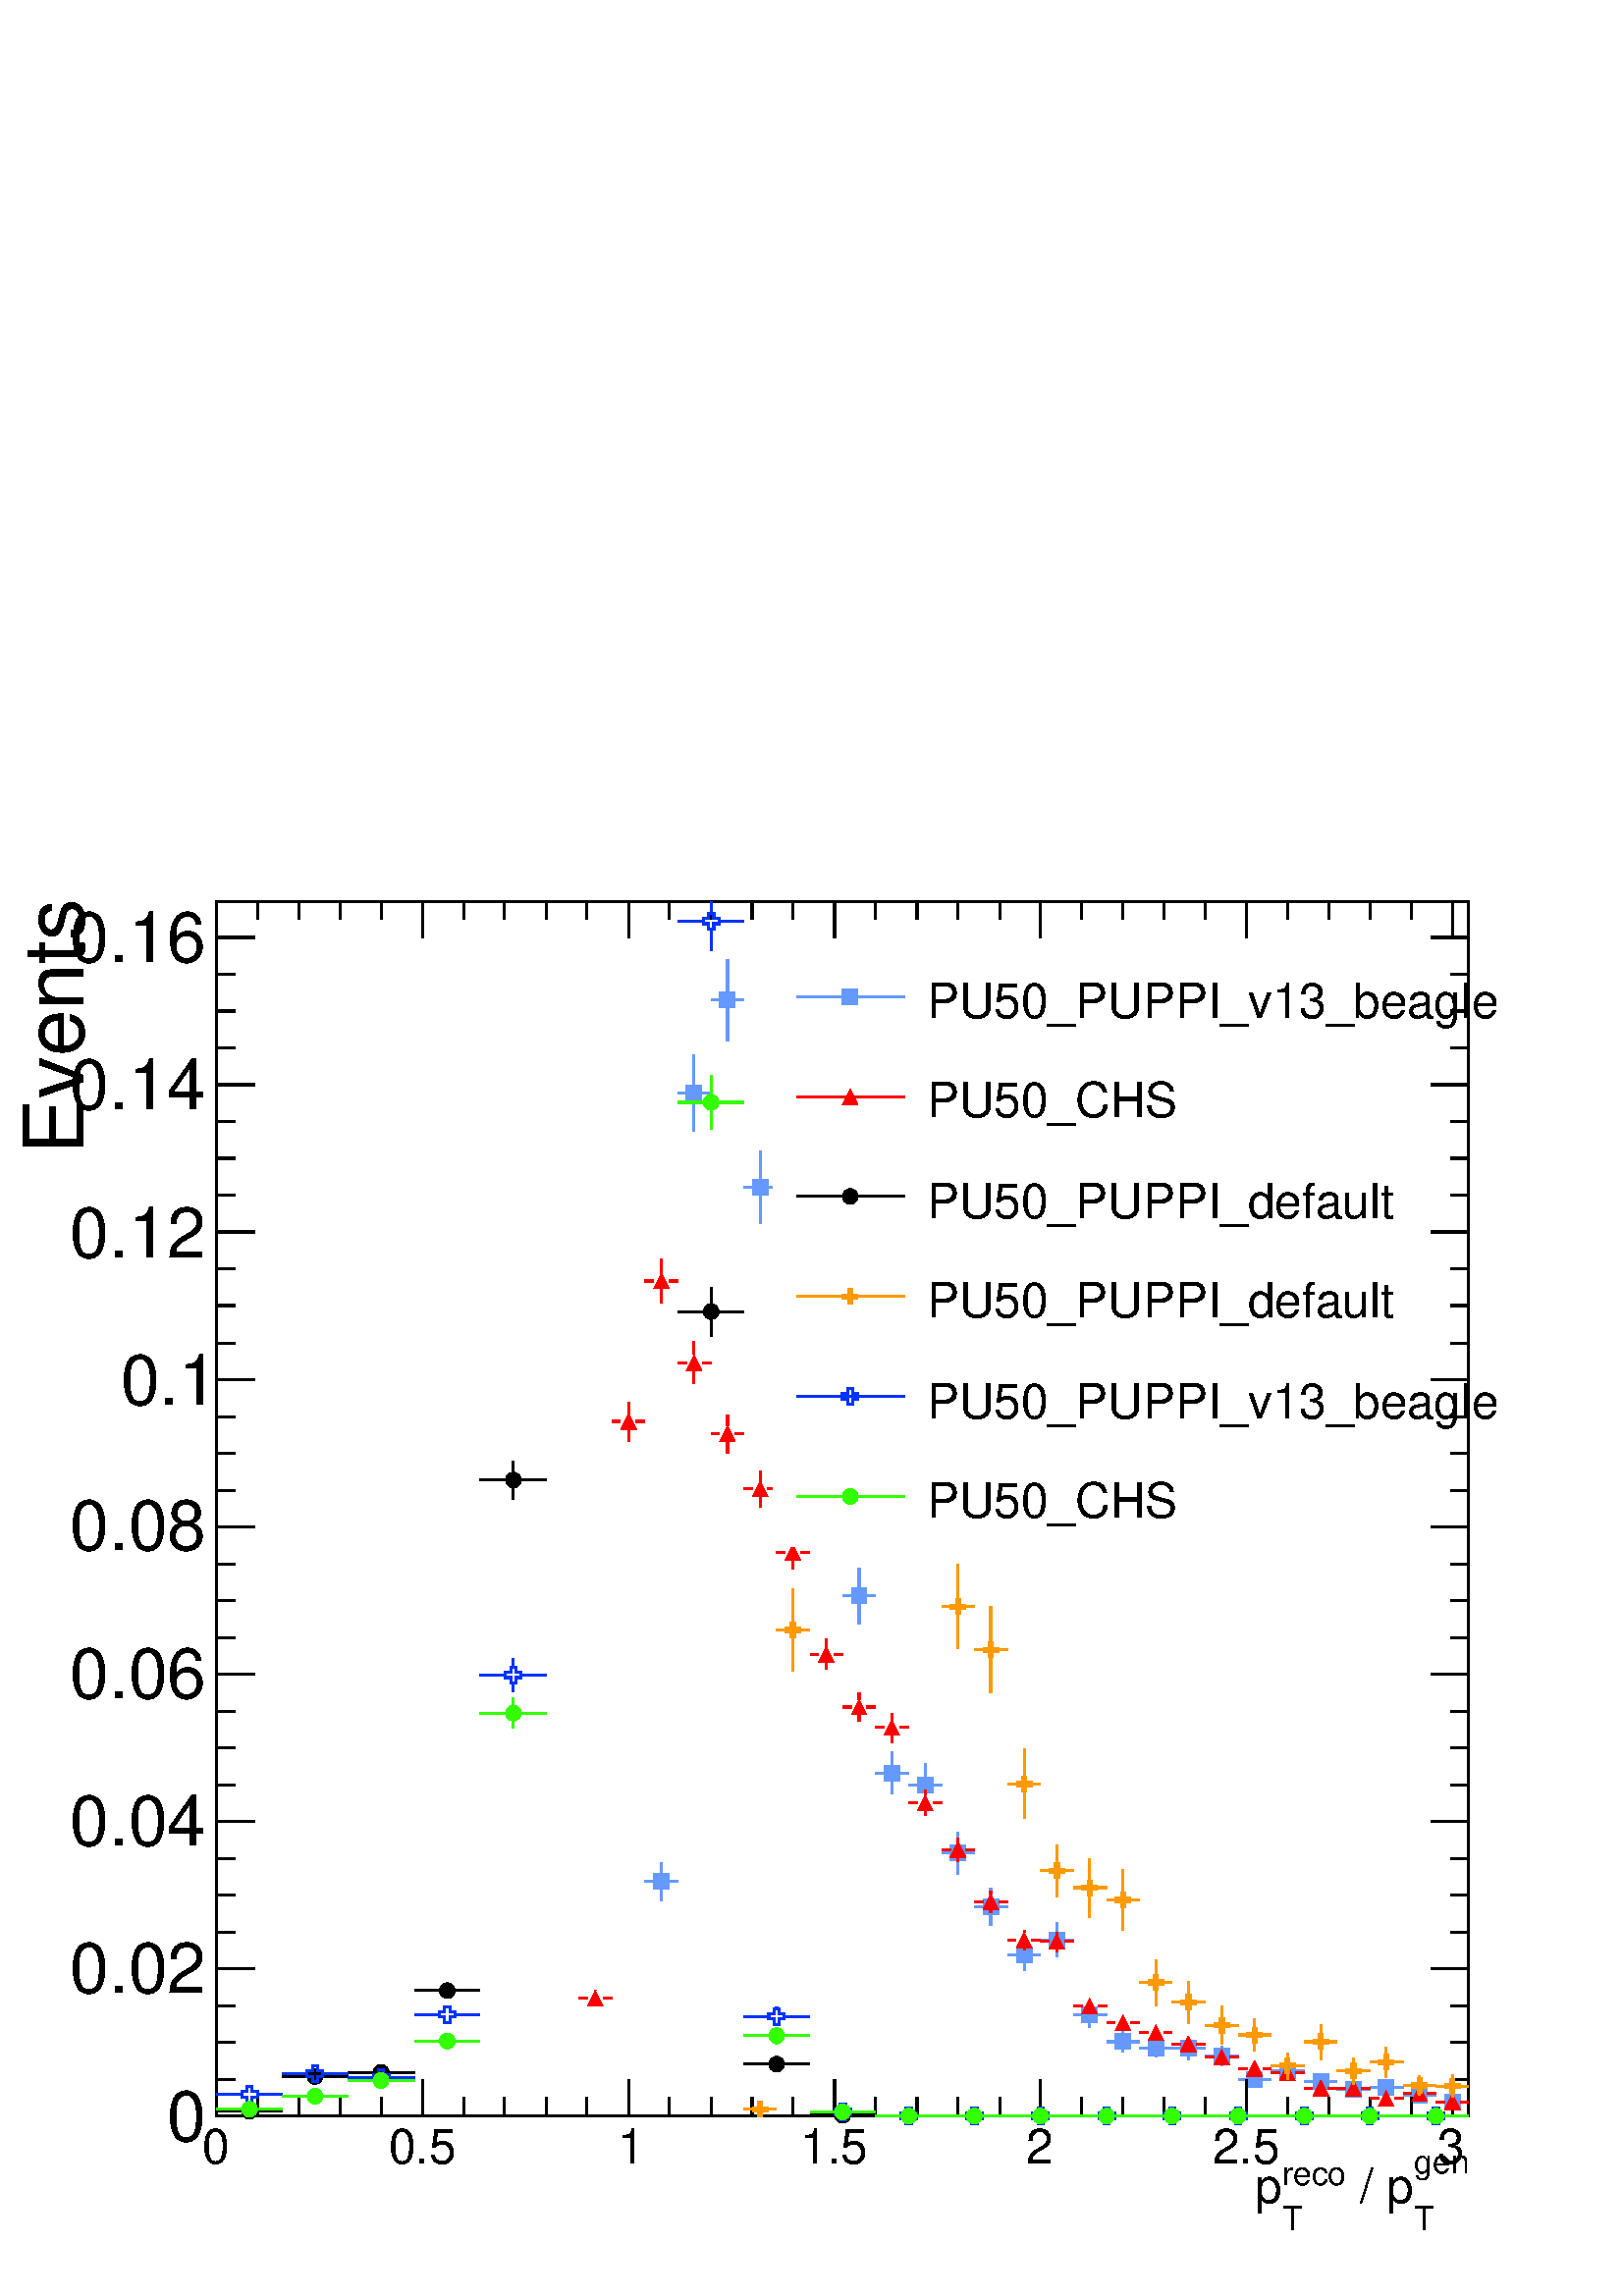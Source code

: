 %!PS-Adobe-2.0 EPSF-2.0
%%BoundingBox:  0 0 567 550
%%DocumentNeededResources: ProcSet (FontSetInit)
%%EndComments
%%BeginProlog
80 dict begin
/s {stroke} def /l {lineto} def /m {moveto} def /t {translate} def
/r {rotate} def /rl {roll}  def /R {repeat} def
/d {rlineto} def /rm {rmoveto} def /gr {grestore} def /f {eofill} def
/c {setrgbcolor} def /black {0 setgray} def /sd {setdash} def
/cl {closepath} def /sf {scalefont setfont} def /lw {setlinewidth} def
/box {m dup 0 exch d exch 0 d 0 exch neg d cl} def
/NC{systemdict begin initclip end}def/C{NC box clip newpath}def
/bl {box s} def /bf {gsave box gsave f grestore 1 lw [] 0 sd s grestore} def /Y { 0 exch d} def /X { 0 d} def 
/K {{pop pop 0 moveto} exch kshow} bind def
/ita {/ang 15 def gsave [1 0 ang dup sin exch cos div 1 0 0] concat} def 
/mp {newpath /y exch def /x exch def} def
/side {[w .77 mul w .23 mul] .385 w mul sd w 0 l currentpoint t -144 r} def
/mr {mp x y w2 0 360 arc} def /m24 {mr s} def /m20 {mr f} def
/mb {mp x y w2 add m w2 neg 0 d 0 w neg d w 0 d 0 w d cl} def
/mt {mp x y w2 add m w2 neg w neg d w 0 d cl} def
/w4 {w 4 div} def
/w6 {w 6 div} def
/w8 {w 8 div} def
/m21 {mb f} def /m25 {mb s} def /m22 {mt f} def /m26{mt s} def
/m23 {mp x y w2 sub m w2 w d w neg 0 d cl f} def
/m27 {mp x y w2 add m w3 neg w2 neg d w3 w2 neg d w3 w2 d cl s} def
/m28 {mp x w2 sub y w2 sub w3 add m w3 0 d  0 w3 neg d w3 0 d 0 w3 d w3 0 d  0 w3 d w3 neg 0 d 0 w3 d w3 neg 0 d 0 w3 neg d w3 neg 0 d cl s } def
/m29 {mp gsave x w2 sub y w2 add w3 sub m currentpoint t 4 {side} repeat cl fill gr} def
/m30 {mp gsave x w2 sub y w2 add w3 sub m currentpoint t 4 {side} repeat cl s gr} def
/m31 {mp x y w2 sub m 0 w d x w2 sub y m w 0 d x w2 sub y w2 add m w w neg d x w2 sub y w2 sub m w w d s} def
/m32 {mp x y w2 sub m w2 w d w neg 0 d cl s} def
/m33 {mp x y w2 add m w3 neg w2 neg d w3 w2 neg d w3 w2 d cl f} def
/m34 {mp x w2 sub y w2 sub w3 add m w3 0 d  0 w3 neg d w3 0 d 0 w3 d w3 0 d  0 w3 d w3 neg 0 d 0 w3 d w3 neg 0 d 0 w3 neg d w3 neg 0 d cl f } def
/m35 {mp x y w2 add m w2 neg w2 neg d w2 w2 neg d w2 w2 d w2 neg w2 d x y w2 sub m 0 w d x w2 sub y m w 0 d s} def
/m36 {mb x w2 sub y w2 add m w w neg d x w2 sub y w2 sub m w w d s} def
/m37 {mp x y m w4 neg w2 d w4 neg w2 neg d w2 0 d  w4 neg w2 neg d w2 0 d w4 neg w2 d w2 0 d w4 neg w2 d w4 neg w2 neg d cl s} def
/m38 {mp x w4 sub y w2 add m w4 neg w4 neg d 0 w2 neg d w4 w4 neg d w2 0 d w4 w4 d 0 w2 d w4 neg w4 d w2 neg 0 d x y w2 sub m 0 w d x w2 sub y m w 0 d cl s} def
/m39 {mp x y m w4 neg w2 d w4 neg w2 neg d w2 0 d  w4 neg w2 neg d w2 0 d w4 neg w2 d w2 0 d w4 neg w2 d w4 neg w2 neg d cl f} def
/m40 {mp x y m w4 w2 d w4 w4 neg d w2 neg w4 neg d w2 w4 neg d w4 neg w4 neg d w4 neg w2 d w4 neg w2 neg d w4 neg w4 d w2 w4 d w2 neg w4 d w4 w4 d w4 w2 neg d cl s} def
/m41 {mp x y m w4 w2 d w4 w4 neg d w2 neg w4 neg d w2 w4 neg d w4 neg w4 neg d w4 neg w2 d w4 neg w2 neg d w4 neg w4 d w2 w4 d w2 neg w4 d w4 w4 d w4 w2 neg d cl f} def
/m42 {mp x y w2 add m w8 neg w2 -3 4 div mul d w2 -3 4 div mul w8 neg d w2 3 4 div mul w8 neg d w8 w2 -3 4 div mul d w8 w2 3 4 div mul d w2 3 4 div mul w8 d w2 -3 4 div mul w8 d w8 neg w2 3 4 div mul d cl s} def
/m43 {mp x y w2 add m w8 neg w2 -3 4 div mul d w2 -3 4 div mul w8 neg d w2 3 4 div mul w8 neg d w8 w2 -3 4 div mul d w8 w2 3 4 div mul d w2 3 4 div mul w8 d w2 -3 4 div mul w8 d w8 neg w2 3 4 div mul d cl f} def
/m44 {mp x y m w6 neg w2 d w2 2 3 div mul 0 d w6 neg w2 neg d w2 w6 d 0 w2 -2 3 div mul d w2 neg w6 d w6 w2 neg d w2 -2 3 div mul 0 d w6 w2 d w2 neg w6 neg d 0 w2 2 3 div mul d w2 w6 neg d cl s} def
/m45 {mp x y m w6 neg w2 d w2 2 3 div mul 0 d w6 neg w2 neg d w2 w6 d 0 w2 -2 3 div mul d w2 neg w6 d w6 w2 neg d w2 -2 3 div mul 0 d w6 w2 d w2 neg w6 neg d 0 w2 2 3 div mul d w2 w6 neg d cl f} def
/m46 {mp x y w4 add m w4 neg w4 d w4 neg w4 neg d  w4 w4 neg d w4 neg w4 neg d w4 w4 neg d w4 w4 d w4 w4 neg d w4 w4 d w4 neg w4 d w4 w4 d w4 neg w4 d w4 neg w4 neg d cl s} def
/m47 {mp x y w4 add m w4 neg w4 d w4 neg w4 neg d w4 w4 neg d w4 neg w4 neg d  w4 w4 neg d w4 w4 d w4 w4 neg d w4 w4 d w4 neg w4 d w4 w4 d w4 neg w4 d w4 neg w4 neg d cl f} def
/m48 {mp x y w4 add m w4 neg w4 d w4 neg w4 neg d w4 w4 neg d  w4 neg w4 neg d w4 w4 neg d w4 w4 d w4 w4 neg d w4 w4 d w4 neg w4 d w4 w4 d w4 neg w4 d w4 neg w4 neg d  w4 w4 neg d w4 neg w4 neg d w4 neg w4 d w4 w4 d cl f} def
/m49 {mp x w2 sub w3 add y w2 sub w3 add m  0 w3 neg d w3 0 d 0 w3 d w3 0 d 0 w3 d w3 neg 0 d 0 w3 d w3 neg 0 d 0 w3 neg d w3 neg 0 d 0 w3 neg d w3 0 d 0 w3 d w3 0 d 0 w3 neg d w3 neg 0 d cl f } def
/m2 {mp x y w2 sub m 0 w d x w2 sub y m w 0 d s} def
/m5 {mp x w2 sub y w2 sub m w w d x w2 sub y w2 add m w w neg d s} def
%%IncludeResource: ProcSet (FontSetInit)
%%IncludeResource: font Times-Roman
%%IncludeResource: font Times-Italic
%%IncludeResource: font Times-Bold
%%IncludeResource: font Times-BoldItalic
%%IncludeResource: font Helvetica
%%IncludeResource: font Helvetica-Oblique
%%IncludeResource: font Helvetica-Bold
%%IncludeResource: font Helvetica-BoldOblique
%%IncludeResource: font Courier
%%IncludeResource: font Courier-Oblique
%%IncludeResource: font Courier-Bold
%%IncludeResource: font Courier-BoldOblique
%%IncludeResource: font Symbol
%%IncludeResource: font ZapfDingbats
/reEncode {exch findfont dup length dict begin {1 index /FID eq  {pop pop} {def} ifelse } forall /Encoding exch def currentdict end dup /FontName get exch definefont pop } def [/Times-Bold /Times-Italic /Times-BoldItalic /Helvetica /Helvetica-Oblique
 /Helvetica-Bold /Helvetica-BoldOblique /Courier /Courier-Oblique /Courier-Bold /Courier-BoldOblique /Times-Roman /AvantGarde-Book /AvantGarde-BookOblique /AvantGarde-Demi /AvantGarde-DemiOblique /Bookman-Demi /Bookman-DemiItalic /Bookman-Light
 /Bookman-LightItalic /Helvetica-Narrow /Helvetica-Narrow-Bold /Helvetica-Narrow-BoldOblique /Helvetica-Narrow-Oblique /NewCenturySchlbk-Roman /NewCenturySchlbk-Bold /NewCenturySchlbk-BoldItalic /NewCenturySchlbk-Italic /Palatino-Bold
 /Palatino-BoldItalic /Palatino-Italic /Palatino-Roman ] {ISOLatin1Encoding reEncode } forall
%%EndProlog
%%BeginSetup
%%EndSetup
newpath  gsave  .25 .25 scale  gsave  0 0 t black[  ] 0 sd 3 lw 1 1 1 c 2268 2199 0 0 bf black 1 1 1 c black 1837 1781 317 264 bl 1837 1781 317 264 bl 0.4 0.6 1 c 1 1 1 c 0.4 0.6 1 c 970 580 m 17 Y s 970 620 m 16 Y s 946 608 m 13 X s 981 608 m 13 X s
 /w 23 def /w2 {w 2 div} def /w3 {w 3 div} def 970 608 m21 1018 1708 m 45 Y s 1018 1776 m 45 Y s 994 1765 m 13 X s 1030 1765 m 13 X s 1018 1765 m21 1067 1841 m 49 Y s 1067 1912 m 49 Y s 1043 1901 m 12 X s 1078 1901 m 13 X s 1067 1901 m21 1115 1573 m
 42 Y s 1115 1638 m 42 Y s 1091 1627 m 13 X s 1126 1627 m 13 X s 1115 1627 m21 1163 1323 m 37 Y s 1163 1383 m 38 Y s 1139 1372 m 13 X s 1175 1372 m 13 X s 1163 1372 m21 1212 1134 m 34 Y s 1212 1191 m 33 Y s 1188 1179 m 12 X s 1223 1179 m 13 X s 1212
 1179 m21 1260 986 m 30 Y s 1260 1039 m 29 Y s 1236 1027 m 13 X s 1271 1027 m 13 X s 1260 1027 m21 1308 736 m 20 Y s 1308 779 m 20 Y s 1284 767 m 13 X s 1320 767 m 13 X s 1308 767 m21 1357 718 m 20 Y s 1357 761 m 20 Y s 1333 750 m 12 X s 1368 750 m
 13 X s 1357 750 m21 1405 619 m 19 Y s 1405 661 m 19 Y s 1381 650 m 13 X s 1416 650 m 13 X s 1405 650 m21 1453 544 m 15 Y s 1453 582 m 16 Y s 1429 571 m 13 X s 1465 571 m 13 X s 1453 571 m21 1502 478 m 11 Y s 1502 512 m 11 Y s 1478 500 m 12 X s 1513
 500 m 13 X s 1502 500 m21 1550 497 m 14 Y s 1550 534 m 14 Y s 1526 522 m 13 X s 1561 522 m 13 X s 1550 522 m21 1598 394 m 7 Y s 1598 424 m 7 Y s 1574 412 m 13 X s 1610 412 m 13 X s 1598 412 m21 1647 358 m 4 Y s 1647 385 m 4 Y s 1623 373 m 12 X s
 1658 373 m 13 X s 1647 373 m21 1695 350 m 3 Y s 1695 376 m 2 Y s 1671 364 m 13 X s 1707 364 m 12 X s 1695 364 m21 1743 347 m 5 Y s 1743 375 m 5 Y s 1719 364 m 13 X s 1755 364 m 13 X s 1743 364 m21 1792 338 m 3 Y s 1792 364 m 3 Y s 1768 352 m 12 X s
 1803 352 m 13 X s 1792 352 m21 1816 317 m 13 X s 1852 317 m 12 X s 1840 317 m21 1888 317 m 2 Y s 1888 342 m 2 Y s 1864 331 m 13 X s 1900 331 m 13 X s 1888 331 m21 1913 314 m 12 X s 1948 314 m 13 X s 1937 314 m21 1961 303 m 13 X s 1997 303 m 12 X s
 1985 303 m21 2009 306 m 13 X s 2045 306 m 13 X s 2033 306 m21 2058 295 m 12 X s 2093 295 m 13 X s 2082 295 m21 2106 285 m 13 X s 2142 285 m 12 X s 2130 285 m21 black 317 264 m 1837 X s 317 317 m -53 Y s 378 291 m -27 Y s 438 291 m -27 Y s 499 291 m
 -27 Y s 559 291 m -27 Y s 620 317 m -53 Y s 680 291 m -27 Y s 740 291 m -27 Y s 801 291 m -27 Y s 861 291 m -27 Y s 922 317 m -53 Y s 982 291 m -27 Y s 1043 291 m -27 Y s 1103 291 m -27 Y s 1163 291 m -27 Y s 1224 317 m -53 Y s 1284 291 m -27 Y s
 1345 291 m -27 Y s 1405 291 m -27 Y s 1466 291 m -27 Y s 1526 317 m -53 Y s 1586 291 m -27 Y s 1647 291 m -27 Y s 1707 291 m -27 Y s 1768 291 m -27 Y s 1828 317 m -53 Y s 1888 291 m -27 Y s 1949 291 m -27 Y s 2009 291 m -27 Y s 2070 291 m -27 Y s
 2130 317 m -53 Y s 2130 317 m -53 Y s
 gsave  2268 2199 0 0 C 296.285 193.725 t 0 r /Helvetica findfont 71.222 sf 0 0 m (0) show NC gr 
 gsave  2268 2199 0 0 C 569.778 193.725 t 0 r /Helvetica findfont 71.222 sf 0 0 m (0.5) show NC gr 
 gsave  2268 2199 0 0 C 905.947 193.725 t 0 r /Helvetica findfont 71.222 sf 0 0 m (1) show NC gr 
 gsave  2268 2199 0 0 C 1173.74 193.725 t 0 r /Helvetica findfont 71.222 sf 0 0 m (1.5) show NC gr 
 gsave  2268 2199 0 0 C 1504.21 193.725 t 0 r /Helvetica findfont 71.222 sf 0 0 m (2) show NC gr 
 gsave  2268 2199 0 0 C 1777.71 193.725 t 0 r /Helvetica findfont 71.222 sf 0 0 m (2.5) show NC gr 
 gsave  2268 2199 0 0 C 2108.18 193.725 t 0 r /Helvetica findfont 71.222 sf 0 0 m (3) show NC gr 
 gsave  2268 2199 0 0 C 2073.99 179.48 t 0 r /Helvetica findfont 48.431 sf 0 0 m (gen) show NC gr 
 gsave  2268 2199 0 0 C 2073.99 96.862 t 0 r /Helvetica findfont 48.431 sf 0 0 m (T) show NC gr 
 gsave  2268 2199 0 0 C 1974.28 136.747 t 0 r /Helvetica findfont 71.222 sf 0 0 m ( / p) show NC gr 
 gsave  2268 2199 0 0 C 1880.27 162.387 t 0 r /Helvetica findfont 48.431 sf 0 0 m (reco) show NC gr 
 gsave  2268 2199 0 0 C 1880.27 96.862 t 0 r /Helvetica findfont 48.431 sf 0 0 m (T) show NC gr 
 gsave  2268 2199 0 0 C 1840.38 136.747 t 0 r /Helvetica findfont 71.222 sf 0 0 m (p) show NC gr  317 2045 m 1837 X s 317 1992 m 53 Y s 378 2019 m 26 Y s 438 2019 m 26 Y s 499 2019 m 26 Y s 559 2019 m 26 Y s 620 1992 m 53 Y s 680 2019 m 26 Y s 740
 2019 m 26 Y s 801 2019 m 26 Y s 861 2019 m 26 Y s 922 1992 m 53 Y s 982 2019 m 26 Y s 1043 2019 m 26 Y s 1103 2019 m 26 Y s 1163 2019 m 26 Y s 1224 1992 m 53 Y s 1284 2019 m 26 Y s 1345 2019 m 26 Y s 1405 2019 m 26 Y s 1466 2019 m 26 Y s 1526 1992 m
 53 Y s 1586 2019 m 26 Y s 1647 2019 m 26 Y s 1707 2019 m 26 Y s 1768 2019 m 26 Y s 1828 1992 m 53 Y s 1888 2019 m 26 Y s 1949 2019 m 26 Y s 2009 2019 m 26 Y s 2070 2019 m 26 Y s 2130 1992 m 53 Y s 2130 1992 m 53 Y s 317 264 m 1781 Y s 373 264 m -56
 X s 345 318 m -28 X s 345 372 m -28 X s 345 426 m -28 X s 373 480 m -56 X s 345 534 m -28 X s 345 588 m -28 X s 345 642 m -28 X s 373 696 m -56 X s 345 750 m -28 X s 345 804 m -28 X s 345 858 m -28 X s 373 912 m -56 X s 345 966 m -28 X s 345 1020 m
 -28 X s 345 1074 m -28 X s 373 1128 m -56 X s 345 1182 m -28 X s 345 1236 m -28 X s 345 1290 m -28 X s 373 1344 m -56 X s 345 1398 m -28 X s 345 1453 m -28 X s 345 1507 m -28 X s 373 1561 m -56 X s 345 1615 m -28 X s 345 1669 m -28 X s 345 1723 m
 -28 X s 373 1777 m -56 X s 345 1831 m -28 X s 345 1885 m -28 X s 345 1939 m -28 X s 373 1993 m -56 X s 373 1993 m -56 X s
 gsave  2268 2199 0 0 C 245.005 227.911 t 0 r /Helvetica findfont 102.56 sf 0 0 m (0) show NC gr 
 gsave  2268 2199 0 0 C 102.56 444.427 t 0 r /Helvetica findfont 102.56 sf 0 0 m (0.02) show NC gr 
 gsave  2268 2199 0 0 C 102.56 660.943 t 0 r /Helvetica findfont 102.56 sf 0 0 m (0.04) show NC gr 
 gsave  2268 2199 0 0 C 102.56 877.458 t 0 r /Helvetica findfont 102.56 sf 0 0 m (0.06) show NC gr 
 gsave  2268 2199 0 0 C 102.56 1093.97 t 0 r /Helvetica findfont 102.56 sf 0 0 m (0.08) show NC gr 
 gsave  2268 2199 0 0 C 176.631 1307.64 t 0 r /Helvetica findfont 102.56 sf 0 0 m (0.1) show NC gr 
 gsave  2268 2199 0 0 C 102.56 1524.16 t 0 r /Helvetica findfont 102.56 sf 0 0 m (0.12) show NC gr 
 gsave  2268 2199 0 0 C 102.56 1740.67 t 0 r /Helvetica findfont 102.56 sf 0 0 m (0.14) show NC gr 
 gsave  2268 2199 0 0 C 102.56 1957.19 t 0 r /Helvetica findfont 102.56 sf 0 0 m (0.16) show NC gr 
 gsave  2268 2199 0 0 C 122.502 1675.15 t 90 r /Helvetica findfont 122.502 sf 0 0 m (Events) show NC gr  2154 264 m 1781 Y s 2099 264 m 55 X s 2127 318 m 27 X s 2127 372 m 27 X s 2127 426 m 27 X s 2099 480 m 55 X s 2127 534 m 27 X s 2127 588 m 27 X s
 2127 642 m 27 X s 2099 696 m 55 X s 2127 750 m 27 X s 2127 804 m 27 X s 2127 858 m 27 X s 2099 912 m 55 X s 2127 966 m 27 X s 2127 1020 m 27 X s 2127 1074 m 27 X s 2099 1128 m 55 X s 2127 1182 m 27 X s 2127 1236 m 27 X s 2127 1290 m 27 X s 2099 1344
 m 55 X s 2127 1398 m 27 X s 2127 1453 m 27 X s 2127 1507 m 27 X s 2099 1561 m 55 X s 2127 1615 m 27 X s 2127 1669 m 27 X s 2127 1723 m 27 X s 2099 1777 m 55 X s 2127 1831 m 27 X s 2127 1885 m 27 X s 2127 1939 m 27 X s 2099 1993 m 55 X s 2099 1993 m
 55 X s 1 0 0 c 1 1 1 c 1 0 0 c 873 425 m s 873 448 m 1 Y s 849 437 m 13 X s 885 437 m 13 X s 873 437 m22 922 1254 m 17 Y s 922 1294 m 17 Y s 898 1283 m 12 X s 933 1283 m 13 X s 922 1283 m22 970 1457 m 21 Y s 970 1500 m 21 Y s 946 1489 m 13 X s 981
 1489 m 13 X s 970 1489 m22 1018 1339 m 19 Y s 1018 1381 m 19 Y s 994 1369 m 13 X s 1030 1369 m 13 X s 1018 1369 m22 1067 1236 m 17 Y s 1067 1276 m 17 Y s 1043 1265 m 12 X s 1078 1265 m 13 X s 1067 1265 m22 1115 1157 m 15 Y s 1115 1195 m 16 Y s 1091
 1184 m 13 X s 1126 1184 m 13 X s 1115 1184 m22 1163 1066 m 14 Y s 1163 1103 m 14 Y s 1139 1091 m 13 X s 1175 1091 m 13 X s 1163 1091 m22 1212 919 m 11 Y s 1212 953 m 11 Y s 1188 941 m 12 X s 1223 941 m 13 X s 1212 941 m22 1260 843 m 9 Y s 1260 875 m
 10 Y s 1236 864 m 13 X s 1271 864 m 13 X s 1260 864 m22 1308 812 m 10 Y s 1308 845 m 10 Y s 1284 834 m 13 X s 1320 834 m 13 X s 1308 834 m22 1357 705 m 7 Y s 1357 735 m 7 Y s 1333 723 m 12 X s 1368 723 m 13 X s 1357 723 m22 1405 637 m 6 Y s 1405 666
 m 6 Y s 1381 655 m 13 X s 1416 655 m 13 X s 1405 655 m22 1453 562 m 5 Y s 1453 589 m 5 Y s 1429 578 m 13 X s 1465 578 m 13 X s 1453 578 m22 1502 508 m 3 Y s 1502 534 m 3 Y s 1478 522 m 12 X s 1513 522 m 13 X s 1502 522 m22 1550 505 m 3 Y s 1550 531
 m 3 Y s 1526 520 m 13 X s 1561 520 m 13 X s 1550 520 m22 1574 425 m 13 X s 1610 425 m 13 X s 1598 425 m22 1623 401 m 12 X s 1658 401 m 13 X s 1647 401 m22 1671 386 m 13 X s 1707 386 m 12 X s 1695 386 m22 1719 370 m 13 X s 1755 370 m 13 X s 1743 370
 m22 1768 350 m 12 X s 1803 350 m 13 X s 1792 350 m22 1816 334 m 13 X s 1852 334 m 12 X s 1840 334 m22 1864 328 m 13 X s 1900 328 m 13 X s 1888 328 m22 1913 305 m 12 X s 1948 305 m 13 X s 1937 305 m22 1961 304 m 13 X s 1997 304 m 12 X s 1985 304 m22
 2009 290 m 13 X s 2045 290 m 13 X s 2033 290 m22 2058 297 m 12 X s 2093 297 m 13 X s 2082 297 m22 2106 285 m 13 X s 2142 285 m 12 X s 2130 285 m22 black 1 1 1 c black 317 271 m 37 X s 377 271 m 37 X s 366 271 m20 414 322 m 37 X s 474 322 m 37 X s
 462 322 m20 511 328 m 37 X s 571 328 m 37 X s 559 328 m20 656 437 m s 656 460 m s 608 448 m 36 X s 667 448 m 37 X s 656 448 m20 753 1168 m 17 Y s 753 1208 m 17 Y s 704 1197 m 37 X s 764 1197 m 37 X s 753 1197 m20 1043 1408 m 24 Y s 1043 1455 m 24 Y
 s 994 1444 m 37 X s 1054 1444 m 37 X s 1043 1444 m20 1091 340 m 37 X s 1151 340 m 37 X s 1139 340 m20 1188 265 m 37 X s 1247 265 m 37 X s 1236 265 m20 1284 264 m 37 X s 1344 264 m 37 X s 1333 264 m20 1381 264 m 37 X s 1441 264 m 37 X s 1429 264 m20
 1478 264 m 37 X s 1537 264 m 37 X s 1526 264 m20 1574 264 m 37 X s 1634 264 m 37 X s 1623 264 m20 1671 264 m 37 X s 1731 264 m 37 X s 1719 264 m20 1768 264 m 37 X s 1827 264 m 37 X s 1816 264 m20 1864 264 m 37 X s 1924 264 m 37 X s 1913 264 m20 1961
 264 m 37 X s 2021 264 m 37 X s 2009 264 m20 2058 264 m 37 X s 2117 264 m 37 X s 2106 264 m20 1 0.6 0 c 1 1 1 c 1 0.6 0 c 1091 274 m 13 X s 1126 274 m 13 X s 1115 274 m34 1163 916 m 50 Y s 1163 988 m 50 Y s 1139 977 m 13 X s 1175 977 m 13 X s 1163
 977 m34 1308 1428 m 69 Y s 1308 1520 m 68 Y s 1284 1508 m 13 X s 1320 1508 m 13 X s 1308 1508 m34 1357 1161 m 59 Y s 1357 1242 m 59 Y s 1333 1231 m 12 X s 1368 1231 m 13 X s 1357 1231 m34 1405 949 m 51 Y s 1405 1023 m 51 Y s 1381 1011 m 13 X s 1416
 1011 m 13 X s 1405 1011 m34 1453 885 m 52 Y s 1453 960 m 52 Y s 1429 948 m 13 X s 1465 948 m 13 X s 1453 948 m34 1502 700 m 40 Y s 1502 763 m 40 Y s 1478 751 m 12 X s 1513 751 m 13 X s 1502 751 m34 1550 585 m 27 Y s 1550 635 m 27 Y s 1526 624 m 13 X
 s 1561 624 m 13 X s 1550 624 m34 1598 555 m 32 Y s 1598 610 m 32 Y s 1574 599 m 13 X s 1610 599 m 13 X s 1598 599 m34 1647 536 m 34 Y s 1647 592 m 34 Y s 1623 581 m 12 X s 1658 581 m 13 X s 1647 581 m34 1695 426 m 22 Y s 1695 471 m 22 Y s 1671 460 m
 13 X s 1707 460 m 12 X s 1695 460 m34 1743 400 m 20 Y s 1743 443 m 19 Y s 1719 431 m 13 X s 1755 431 m 13 X s 1743 431 m34 1792 369 m 17 Y s 1792 408 m 17 Y s 1768 397 m 12 X s 1803 397 m 13 X s 1792 397 m34 1840 359 m 13 Y s 1840 395 m 12 Y s 1816
 383 m 13 X s 1852 383 m 12 X s 1840 383 m34 1888 318 m 8 Y s 1888 349 m 8 Y s 1864 338 m 13 X s 1900 338 m 13 X s 1888 338 m34 1937 347 m 14 Y s 1937 384 m 14 Y s 1913 373 m 12 X s 1948 373 m 13 X s 1937 373 m34 1985 311 m 7 Y s 1985 341 m 8 Y s
 1961 330 m 13 X s 1997 330 m 12 X s 1985 330 m34 2033 321 m 11 Y s 2033 355 m 10 Y s 2009 343 m 13 X s 2045 343 m 13 X s 2033 343 m34 2082 294 m 3 Y s 2082 320 m 3 Y s 2058 309 m 12 X s 2093 309 m 13 X s 2082 309 m34 2130 291 m 6 Y s 2130 319 m 6 Y
 s 2106 308 m 13 X s 2142 308 m 12 X s 2130 308 m34 0 0.2 1 c 1 1 1 c 0 0.2 1 c 317 296 m 37 X s 377 296 m 37 X s 366 296 m28 462 314 m 1 Y s 462 338 m 1 Y s 414 326 m 37 X s 474 326 m 37 X s 462 326 m28 511 321 m 37 X s 571 321 m 37 X s 559 321 m28
 656 401 m s 656 424 m s 608 413 m 36 X s 667 413 m 37 X s 656 413 m28 753 886 m 14 Y s 753 923 m 13 Y s 704 911 m 37 X s 764 911 m 37 X s 753 911 m28 1043 1974 m 32 Y s 1043 2028 m 17 Y s 994 2017 m 37 X s 1054 2017 m 37 X s 1043 2017 m28 1139 396 m
 2 Y s 1139 421 m 3 Y s 1091 410 m 37 X s 1151 410 m 37 X s 1139 410 m28 1188 270 m 37 X s 1247 270 m 37 X s 1236 270 m28 1284 264 m 37 X s 1344 264 m 37 X s 1333 264 m28 1381 264 m 37 X s 1441 264 m 37 X s 1429 264 m28 1478 264 m 37 X s 1537 264 m
 37 X s 1526 264 m28 1574 264 m 37 X s 1634 264 m 37 X s 1623 264 m28 1671 264 m 37 X s 1731 264 m 37 X s 1719 264 m28 1768 264 m 37 X s 1827 264 m 37 X s 1816 264 m28 1864 264 m 37 X s 1924 264 m 37 X s 1913 264 m28 1961 264 m 37 X s 2021 264 m 37 X
 s 2009 264 m28 2058 264 m 37 X s 2117 264 m 37 X s 2106 264 m28 0.2 1 0 c 1 1 1 c 0.2 1 0 c 317 274 m 37 X s 377 274 m 37 X s 366 274 m20 414 293 m 37 X s 474 293 m 37 X s 462 293 m20 511 316 m 37 X s 571 316 m 37 X s 559 316 m20 608 374 m 36 X s
 667 374 m 37 X s 656 374 m20 753 833 m 11 Y s 753 867 m 11 Y s 704 855 m 37 X s 764 855 m 37 X s 753 855 m20 1043 1712 m 28 Y s 1043 1763 m 27 Y s 994 1751 m 37 X s 1054 1751 m 37 X s 1043 1751 m20 1139 369 m 1 Y s 1139 393 m 1 Y s 1091 382 m 37 X s
 1151 382 m 37 X s 1139 382 m20 1188 270 m 37 X s 1247 270 m 37 X s 1236 270 m20 1284 264 m 37 X s 1344 264 m 37 X s 1333 264 m20 1381 264 m 37 X s 1441 264 m 37 X s 1429 264 m20 1478 264 m 37 X s 1537 264 m 37 X s 1526 264 m20 1574 264 m 37 X s 1634
 264 m 37 X s 1623 264 m20 1671 264 m 37 X s 1731 264 m 37 X s 1719 264 m20 1768 264 m 37 X s 1827 264 m 37 X s 1816 264 m20 1864 264 m 37 X s 1924 264 m 37 X s 1913 264 m20 1961 264 m 37 X s 2021 264 m 37 X s 2009 264 m20 2058 264 m 37 X s 2117 264
 m 37 X s 2106 264 m20 black
 gsave  2268 2199 0 0 C 1752.07 1541.25 t 0 r /Helvetica-Oblique findfont 71.222 sf 0 0 m (| <1.3) show NC gr 
 gsave  2268 2199 0 0 C 1712.18 1541.25 t 0 r /Symbol findfont 71.222 sf 0 0 m (h) show NC gr 
 gsave  2268 2199 0 0 C 1586.83 1541.25 t 0 r /Helvetica-Oblique findfont 71.222 sf 0 0 m (0< |) show NC gr  1 1 1 c 907 879 1134 1100 bf black
 gsave  2268 2199 0 0 C 1358.92 1874.57 t 0 r /Helvetica findfont 71.222 sf 0 0 m (PU50_PUPPI_v13_beagle) show NC gr  0.4 0.6 1 c 1168 1906 m 159 X s 1247 1906 m21 black
 gsave  2268 2199 0 0 C 1358.92 1729.28 t 0 r /Helvetica findfont 71.222 sf 0 0 m (PU50_CHS) show NC gr  1 0 0 c 1168 1759 m 159 X s 1247 1759 m22 black
 gsave  2268 2199 0 0 C 1358.92 1581.13 t 0 r /Helvetica findfont 71.222 sf 0 0 m (PU50_PUPPI_default) show NC gr  1168 1613 m 159 X s 1247 1613 m20
 gsave  2268 2199 0 0 C 1358.92 1435.84 t 0 r /Helvetica findfont 71.222 sf 0 0 m (PU50_PUPPI_default) show NC gr  1 0.6 0 c 1168 1466 m 159 X s 1247 1466 m34 black
 gsave  2268 2199 0 0 C 1358.92 1287.7 t 0 r /Helvetica findfont 71.222 sf 0 0 m (PU50_PUPPI_v13_beagle) show NC gr  0 0.2 1 c 1168 1320 m 159 X s 1247 1320 m28 black
 gsave  2268 2199 0 0 C 1358.92 1142.4 t 0 r /Helvetica findfont 71.222 sf 0 0 m (PU50_CHS) show NC gr  0.2 1 0 c 1168 1173 m 159 X s 1247 1173 m20
 gr  gr showpage
end
%%EOF

